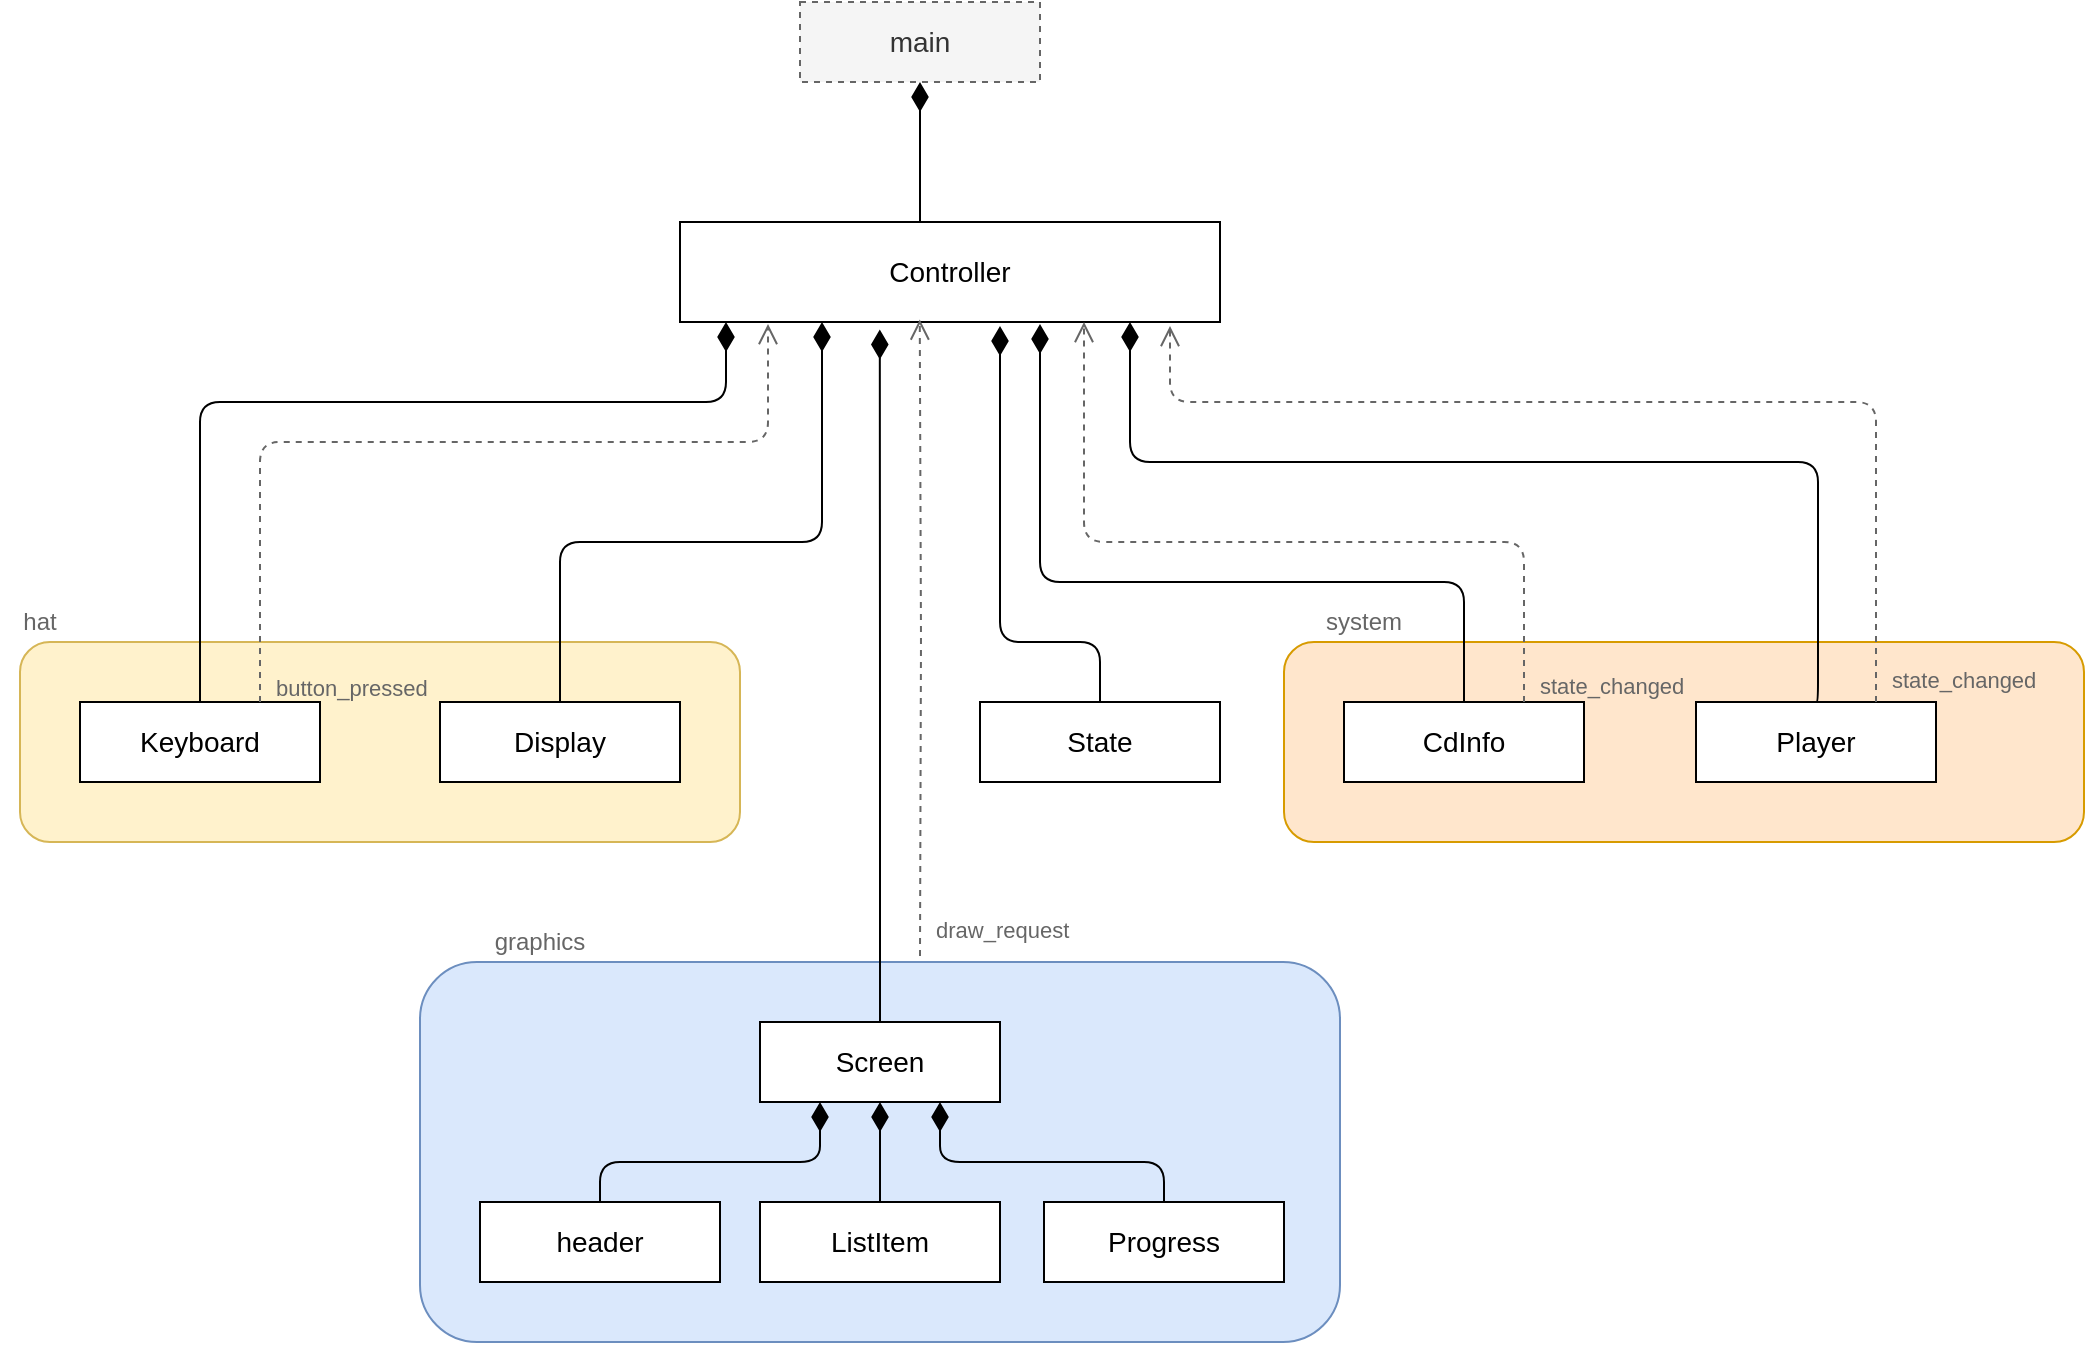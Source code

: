 <mxfile version="10.6.7" type="device"><diagram name="class diagram" id="c4acf3e9-155e-7222-9cf6-157b1a14988f"><mxGraphModel dx="1663" dy="804" grid="1" gridSize="10" guides="1" tooltips="1" connect="1" arrows="1" fold="1" page="0" pageScale="1" pageWidth="850" pageHeight="1100" background="#ffffff" math="0" shadow="0"><root><mxCell id="0"/><mxCell id="1" parent="0"/><mxCell id="hGX-fA2lpSePdVsdRWPp-32" value="" style="rounded=1;whiteSpace=wrap;html=1;fillColor=#ffe6cc;strokeColor=#d79b00;glass=0;shadow=0;comic=0;" parent="1" vertex="1"><mxGeometry x="622" y="600" width="400" height="100" as="geometry"/></mxCell><mxCell id="hGX-fA2lpSePdVsdRWPp-31" value="" style="rounded=1;whiteSpace=wrap;html=1;fillColor=#fff2cc;strokeColor=#d6b656;" parent="1" vertex="1"><mxGeometry x="-10" y="600" width="360" height="100" as="geometry"/></mxCell><mxCell id="hGX-fA2lpSePdVsdRWPp-27" value="" style="rounded=1;whiteSpace=wrap;html=1;fillColor=#dae8fc;strokeColor=#6c8ebf;" parent="1" vertex="1"><mxGeometry x="190" y="760" width="460" height="190" as="geometry"/></mxCell><mxCell id="hGX-fA2lpSePdVsdRWPp-4" value="Screen" style="rounded=0;whiteSpace=wrap;html=1;fontSize=14;" parent="1" vertex="1"><mxGeometry x="360" y="790" width="120" height="40" as="geometry"/></mxCell><mxCell id="hGX-fA2lpSePdVsdRWPp-8" value="Controller" style="rounded=0;whiteSpace=wrap;html=1;fontSize=14;" parent="1" vertex="1"><mxGeometry x="320" y="390" width="270" height="50" as="geometry"/></mxCell><mxCell id="hGX-fA2lpSePdVsdRWPp-12" value="Display" style="rounded=0;whiteSpace=wrap;html=1;fontSize=14;" parent="1" vertex="1"><mxGeometry x="200" y="630" width="120" height="40" as="geometry"/></mxCell><mxCell id="hGX-fA2lpSePdVsdRWPp-13" value="Keyboard&lt;br style=&quot;font-size: 14px;&quot;&gt;" style="rounded=0;whiteSpace=wrap;html=1;fontSize=14;" parent="1" vertex="1"><mxGeometry x="20" y="630" width="120" height="40" as="geometry"/></mxCell><mxCell id="hGX-fA2lpSePdVsdRWPp-14" value="" style="endArrow=diamondThin;html=1;endFill=1;strokeWidth=1;exitX=0.5;exitY=0;exitDx=0;exitDy=0;edgeStyle=orthogonalEdgeStyle;endSize=12;entryX=0.296;entryY=1;entryDx=0;entryDy=0;entryPerimeter=0;" parent="1" source="hGX-fA2lpSePdVsdRWPp-12" edge="1"><mxGeometry width="50" height="50" relative="1" as="geometry"><mxPoint x="270.286" y="330" as="sourcePoint"/><mxPoint x="391" y="440" as="targetPoint"/><Array as="points"><mxPoint x="260" y="550"/><mxPoint x="391" y="550"/></Array></mxGeometry></mxCell><mxCell id="hGX-fA2lpSePdVsdRWPp-15" value="" style="endArrow=diamondThin;html=1;endFill=1;strokeWidth=1;exitX=0.5;exitY=0;exitDx=0;exitDy=0;edgeStyle=orthogonalEdgeStyle;endSize=12;" parent="1" source="hGX-fA2lpSePdVsdRWPp-13" edge="1"><mxGeometry width="50" height="50" relative="1" as="geometry"><mxPoint x="281" y="494" as="sourcePoint"/><mxPoint x="343" y="440" as="targetPoint"/><Array as="points"><mxPoint x="80" y="480"/><mxPoint x="343" y="480"/></Array></mxGeometry></mxCell><mxCell id="hGX-fA2lpSePdVsdRWPp-16" value="CdInfo&lt;br style=&quot;font-size: 14px;&quot;&gt;" style="rounded=0;whiteSpace=wrap;html=1;fontSize=14;" parent="1" vertex="1"><mxGeometry x="652" y="630" width="120" height="40" as="geometry"/></mxCell><mxCell id="hGX-fA2lpSePdVsdRWPp-17" value="Player&lt;br style=&quot;font-size: 14px;&quot;&gt;" style="rounded=0;whiteSpace=wrap;html=1;fontSize=14;" parent="1" vertex="1"><mxGeometry x="828" y="630" width="120" height="40" as="geometry"/></mxCell><mxCell id="hGX-fA2lpSePdVsdRWPp-18" value="" style="endArrow=diamondThin;html=1;endFill=1;strokeWidth=1;exitX=0.5;exitY=0;exitDx=0;exitDy=0;edgeStyle=orthogonalEdgeStyle;endSize=12;entryX=0.846;entryY=1;entryDx=0;entryDy=0;entryPerimeter=0;" parent="1" source="hGX-fA2lpSePdVsdRWPp-17" edge="1"><mxGeometry width="50" height="50" relative="1" as="geometry"><mxPoint x="889" y="660" as="sourcePoint"/><mxPoint x="545" y="440" as="targetPoint"/><Array as="points"><mxPoint x="889" y="630"/><mxPoint x="889" y="510"/><mxPoint x="545" y="510"/></Array></mxGeometry></mxCell><mxCell id="hGX-fA2lpSePdVsdRWPp-19" value="" style="endArrow=diamondThin;html=1;endFill=1;strokeWidth=1;exitX=0.5;exitY=0;exitDx=0;exitDy=0;edgeStyle=orthogonalEdgeStyle;endSize=12;entryX=0.658;entryY=1.025;entryDx=0;entryDy=0;entryPerimeter=0;" parent="1" source="hGX-fA2lpSePdVsdRWPp-16" edge="1"><mxGeometry width="50" height="50" relative="1" as="geometry"><mxPoint x="352.286" y="510" as="sourcePoint"/><mxPoint x="500" y="441" as="targetPoint"/><Array as="points"><mxPoint x="712" y="570"/><mxPoint x="500" y="570"/></Array></mxGeometry></mxCell><mxCell id="hGX-fA2lpSePdVsdRWPp-21" value="button_pressed&lt;br&gt;" style="endArrow=open;html=1;endFill=0;strokeWidth=1;exitX=0.75;exitY=0;exitDx=0;exitDy=0;dashed=1;verticalAlign=top;fontColor=#666666;strokeColor=#666666;horizontal=1;spacing=0;spacingTop=0;spacingLeft=8;align=left;labelPosition=right;verticalLabelPosition=bottom;edgeStyle=orthogonalEdgeStyle;spacingRight=0;labelBackgroundColor=none;endSize=8;entryX=0.183;entryY=1.025;entryDx=0;entryDy=0;entryPerimeter=0;" parent="1" source="hGX-fA2lpSePdVsdRWPp-13" edge="1"><mxGeometry x="-0.919" width="50" height="50" relative="1" as="geometry"><mxPoint x="290.286" y="500.286" as="sourcePoint"/><mxPoint x="364" y="441" as="targetPoint"/><Array as="points"><mxPoint x="110" y="500"/><mxPoint x="364" y="500"/></Array><mxPoint as="offset"/></mxGeometry></mxCell><mxCell id="hGX-fA2lpSePdVsdRWPp-24" value="main&lt;br style=&quot;font-size: 14px;&quot;&gt;" style="rounded=0;whiteSpace=wrap;html=1;fillColor=#f5f5f5;strokeColor=#666666;fontColor=#333333;dashed=1;fontSize=14;" parent="1" vertex="1"><mxGeometry x="380" y="280" width="120" height="40" as="geometry"/></mxCell><mxCell id="hGX-fA2lpSePdVsdRWPp-25" value="" style="endArrow=diamondThin;html=1;endFill=1;strokeWidth=1;entryX=0.5;entryY=1;entryDx=0;entryDy=0;edgeStyle=orthogonalEdgeStyle;endSize=12;" parent="1" target="hGX-fA2lpSePdVsdRWPp-24" edge="1"><mxGeometry width="50" height="50" relative="1" as="geometry"><mxPoint x="440" y="390" as="sourcePoint"/><mxPoint x="460.143" y="490.286" as="targetPoint"/><Array as="points"><mxPoint x="440" y="390"/><mxPoint x="440" y="390"/></Array></mxGeometry></mxCell><mxCell id="hGX-fA2lpSePdVsdRWPp-26" value="draw_request&lt;br&gt;" style="endArrow=open;html=1;endFill=0;strokeWidth=1;dashed=1;verticalAlign=top;fontColor=#666666;strokeColor=#666666;horizontal=1;spacing=0;spacingTop=0;spacingLeft=8;align=left;labelPosition=right;verticalLabelPosition=bottom;edgeStyle=orthogonalEdgeStyle;entryX=0.444;entryY=0.975;entryDx=0;entryDy=0;spacingRight=0;labelBackgroundColor=none;endSize=8;entryPerimeter=0;" parent="1" target="hGX-fA2lpSePdVsdRWPp-8" edge="1"><mxGeometry x="-0.849" width="50" height="50" relative="1" as="geometry"><mxPoint x="440" y="757" as="sourcePoint"/><mxPoint x="439" y="481" as="targetPoint"/><Array as="points"/><mxPoint as="offset"/></mxGeometry></mxCell><mxCell id="hGX-fA2lpSePdVsdRWPp-34" value="&lt;font style=&quot;font-size: 12px&quot;&gt;graphics&lt;/font&gt;" style="text;html=1;strokeColor=none;fillColor=none;align=center;verticalAlign=middle;whiteSpace=wrap;rounded=0;dashed=1;fontColor=#666666;" parent="1" vertex="1"><mxGeometry x="230" y="740" width="40" height="20" as="geometry"/></mxCell><mxCell id="hGX-fA2lpSePdVsdRWPp-35" value="&lt;font style=&quot;font-size: 12px&quot;&gt;hat&lt;/font&gt;" style="text;html=1;strokeColor=none;fillColor=none;align=center;verticalAlign=middle;whiteSpace=wrap;rounded=0;dashed=1;fontColor=#666666;" parent="1" vertex="1"><mxGeometry x="-20" y="580" width="40" height="20" as="geometry"/></mxCell><mxCell id="hGX-fA2lpSePdVsdRWPp-36" value="&lt;font style=&quot;font-size: 12px&quot;&gt;system&lt;/font&gt;" style="text;html=1;strokeColor=none;fillColor=none;align=center;verticalAlign=middle;whiteSpace=wrap;rounded=0;dashed=1;fontColor=#666666;" parent="1" vertex="1"><mxGeometry x="642" y="580" width="40" height="20" as="geometry"/></mxCell><mxCell id="t6U7WWQEkVbaYYypnVY3-13" value="&lt;br&gt;state_changed&lt;br&gt;" style="endArrow=open;html=1;endFill=0;strokeWidth=1;dashed=1;verticalAlign=top;fontColor=#666666;strokeColor=#666666;horizontal=1;spacing=0;spacingTop=-2;spacingLeft=8;align=left;labelPosition=right;verticalLabelPosition=bottom;edgeStyle=orthogonalEdgeStyle;entryX=0.75;entryY=1;entryDx=0;entryDy=0;spacingRight=3;labelBackgroundColor=none;exitX=0.75;exitY=0;exitDx=0;exitDy=0;endSize=8;" parent="1" source="hGX-fA2lpSePdVsdRWPp-16" edge="1"><mxGeometry x="-0.854" width="50" height="50" relative="1" as="geometry"><mxPoint x="471" y="680" as="sourcePoint"/><mxPoint x="522" y="440" as="targetPoint"/><Array as="points"><mxPoint x="742" y="550"/><mxPoint x="522" y="550"/></Array><mxPoint as="offset"/></mxGeometry></mxCell><mxCell id="t6U7WWQEkVbaYYypnVY3-14" value="state_changed&lt;br&gt;" style="endArrow=open;html=1;endFill=0;strokeWidth=1;dashed=1;verticalAlign=top;fontColor=#666666;strokeColor=#666666;horizontal=1;spacing=0;spacingTop=-2;spacingLeft=8;align=left;labelPosition=right;verticalLabelPosition=bottom;edgeStyle=orthogonalEdgeStyle;entryX=0.929;entryY=1.05;entryDx=0;entryDy=0;spacingRight=3;labelBackgroundColor=none;exitX=0.75;exitY=0;exitDx=0;exitDy=0;endSize=8;entryPerimeter=0;" parent="1" source="hGX-fA2lpSePdVsdRWPp-17" edge="1"><mxGeometry x="-0.926" width="50" height="50" relative="1" as="geometry"><mxPoint x="752" y="670" as="sourcePoint"/><mxPoint x="565" y="442" as="targetPoint"/><Array as="points"><mxPoint x="918" y="480"/><mxPoint x="565" y="480"/></Array><mxPoint as="offset"/></mxGeometry></mxCell><mxCell id="t6U7WWQEkVbaYYypnVY3-15" value="" style="endArrow=diamondThin;html=1;endFill=1;strokeWidth=1;exitX=0.5;exitY=0;exitDx=0;exitDy=0;edgeStyle=orthogonalEdgeStyle;endSize=12;entryX=0.37;entryY=1.075;entryDx=0;entryDy=0;entryPerimeter=0;" parent="1" source="hGX-fA2lpSePdVsdRWPp-4" target="hGX-fA2lpSePdVsdRWPp-8" edge="1"><mxGeometry width="50" height="50" relative="1" as="geometry"><mxPoint x="180" y="680" as="sourcePoint"/><mxPoint x="420" y="460" as="targetPoint"/><Array as="points"/></mxGeometry></mxCell><mxCell id="t6U7WWQEkVbaYYypnVY3-17" value="State&lt;br style=&quot;font-size: 14px&quot;&gt;" style="rounded=0;whiteSpace=wrap;html=1;fontSize=14;" parent="1" vertex="1"><mxGeometry x="470" y="630" width="120" height="40" as="geometry"/></mxCell><mxCell id="t6U7WWQEkVbaYYypnVY3-18" value="header" style="rounded=0;whiteSpace=wrap;html=1;fontSize=14;" parent="1" vertex="1"><mxGeometry x="220" y="880" width="120" height="40" as="geometry"/></mxCell><mxCell id="t6U7WWQEkVbaYYypnVY3-19" value="ListItem" style="rounded=0;whiteSpace=wrap;html=1;fontSize=14;" parent="1" vertex="1"><mxGeometry x="360" y="880" width="120" height="40" as="geometry"/></mxCell><mxCell id="t6U7WWQEkVbaYYypnVY3-20" value="Progress" style="rounded=0;whiteSpace=wrap;html=1;fontSize=14;" parent="1" vertex="1"><mxGeometry x="502" y="880" width="120" height="40" as="geometry"/></mxCell><mxCell id="t6U7WWQEkVbaYYypnVY3-21" value="" style="endArrow=diamondThin;html=1;endFill=1;strokeWidth=1;exitX=0.5;exitY=0;exitDx=0;exitDy=0;edgeStyle=orthogonalEdgeStyle;endSize=12;entryX=0.25;entryY=1;entryDx=0;entryDy=0;" parent="1" source="t6U7WWQEkVbaYYypnVY3-18" target="hGX-fA2lpSePdVsdRWPp-4" edge="1"><mxGeometry width="50" height="50" relative="1" as="geometry"><mxPoint x="430" y="800" as="sourcePoint"/><mxPoint x="430" y="612" as="targetPoint"/><Array as="points"><mxPoint x="280" y="860"/><mxPoint x="390" y="860"/></Array></mxGeometry></mxCell><mxCell id="t6U7WWQEkVbaYYypnVY3-22" value="" style="endArrow=diamondThin;html=1;endFill=1;strokeWidth=1;exitX=0.5;exitY=0;exitDx=0;exitDy=0;edgeStyle=orthogonalEdgeStyle;endSize=12;entryX=0.5;entryY=1;entryDx=0;entryDy=0;" parent="1" source="t6U7WWQEkVbaYYypnVY3-19" target="hGX-fA2lpSePdVsdRWPp-4" edge="1"><mxGeometry width="50" height="50" relative="1" as="geometry"><mxPoint x="300" y="890" as="sourcePoint"/><mxPoint x="400" y="840" as="targetPoint"/><Array as="points"/></mxGeometry></mxCell><mxCell id="t6U7WWQEkVbaYYypnVY3-23" value="" style="endArrow=diamondThin;html=1;endFill=1;strokeWidth=1;exitX=0.5;exitY=0;exitDx=0;exitDy=0;edgeStyle=orthogonalEdgeStyle;endSize=12;entryX=0.75;entryY=1;entryDx=0;entryDy=0;" parent="1" source="t6U7WWQEkVbaYYypnVY3-20" target="hGX-fA2lpSePdVsdRWPp-4" edge="1"><mxGeometry width="50" height="50" relative="1" as="geometry"><mxPoint x="430" y="890" as="sourcePoint"/><mxPoint x="430" y="840" as="targetPoint"/><Array as="points"><mxPoint x="562" y="860"/><mxPoint x="450" y="860"/></Array></mxGeometry></mxCell><mxCell id="t6U7WWQEkVbaYYypnVY3-24" value="" style="endArrow=diamondThin;html=1;endFill=1;strokeWidth=1;exitX=0.5;exitY=0;exitDx=0;exitDy=0;edgeStyle=orthogonalEdgeStyle;endSize=12;" parent="1" source="t6U7WWQEkVbaYYypnVY3-17" edge="1"><mxGeometry width="50" height="50" relative="1" as="geometry"><mxPoint x="430" y="640" as="sourcePoint"/><mxPoint x="480" y="442" as="targetPoint"/><Array as="points"><mxPoint x="530" y="600"/><mxPoint x="480" y="600"/></Array></mxGeometry></mxCell></root></mxGraphModel></diagram><diagram id="-AKpeDVMv7R7j894GV93" name="gui"><mxGraphModel dx="1263" dy="749" grid="1" gridSize="10" guides="1" tooltips="1" connect="1" arrows="1" fold="1" page="1" pageScale="1" pageWidth="827" pageHeight="1169" background="none" math="0" shadow="0"><root><mxCell id="u_RhaKNa8_-U64f0agpp-0"/><mxCell id="u_RhaKNa8_-U64f0agpp-1" parent="u_RhaKNa8_-U64f0agpp-0"/><mxCell id="en08TO1vcvq6NrlKBadC-0" value="" style="rounded=0;whiteSpace=wrap;html=1;" vertex="1" parent="u_RhaKNa8_-U64f0agpp-1"><mxGeometry x="100.241" y="184" width="130" height="130" as="geometry"/></mxCell><mxCell id="en08TO1vcvq6NrlKBadC-13" value="&lt;br style=&quot;font-size: 13px&quot;&gt;" style="endArrow=classic;html=1;entryX=-0.012;entryY=0.308;entryDx=0;entryDy=0;exitX=1;exitY=0.75;exitDx=0;exitDy=0;fillColor=#f8cecc;strokeColor=#b85450;endFill=1;labelBackgroundColor=none;labelBorderColor=none;fontSize=13;strokeWidth=2;entryPerimeter=0;" edge="1" parent="u_RhaKNa8_-U64f0agpp-1" source="en08TO1vcvq6NrlKBadC-0" target="en08TO1vcvq6NrlKBadC-5"><mxGeometry width="50" height="50" relative="1" as="geometry"><mxPoint x="262.5" y="196.5" as="sourcePoint"/><mxPoint x="373.5" y="76.5" as="targetPoint"/></mxGeometry></mxCell><mxCell id="en08TO1vcvq6NrlKBadC-22" value="" style="endArrow=classic;html=1;entryX=0.5;entryY=0;entryDx=0;entryDy=0;exitX=0.5;exitY=1;exitDx=0;exitDy=0;fillColor=#f8cecc;strokeColor=#CC0000;endFill=1;labelBackgroundColor=none;labelBorderColor=none;fontSize=13;strokeWidth=2;spacingLeft=48;horizontal=1;" edge="1" parent="u_RhaKNa8_-U64f0agpp-1" source="en08TO1vcvq6NrlKBadC-5"><mxGeometry x="-0.145" width="50" height="50" relative="1" as="geometry"><mxPoint x="437.5" y="140.5" as="sourcePoint"/><mxPoint x="427.5" y="481.5" as="targetPoint"/><mxPoint as="offset"/></mxGeometry></mxCell><mxCell id="5D1GLK1d9Yo3kDJah66v-2" style="edgeStyle=orthogonalEdgeStyle;rounded=0;orthogonalLoop=1;jettySize=auto;html=1;exitX=1;exitY=0.25;exitDx=0;exitDy=0;labelBackgroundColor=none;endArrow=classic;endFill=1;strokeColor=#CC0000;strokeWidth=2;fontFamily=Verdana;fontSize=13;fontColor=#4D4D4D;entryX=0;entryY=0.25;entryDx=0;entryDy=0;" edge="1" parent="u_RhaKNa8_-U64f0agpp-1" source="en08TO1vcvq6NrlKBadC-52" target="en08TO1vcvq6NrlKBadC-72"><mxGeometry relative="1" as="geometry"><mxPoint x="632.5" y="513.5" as="targetPoint"/></mxGeometry></mxCell><mxCell id="5D1GLK1d9Yo3kDJah66v-4" style="edgeStyle=orthogonalEdgeStyle;rounded=0;orthogonalLoop=1;jettySize=auto;html=1;exitX=0;exitY=0.75;exitDx=0;exitDy=0;labelBackgroundColor=none;endArrow=classic;endFill=1;strokeColor=#CC0000;strokeWidth=2;fontFamily=Verdana;fontSize=13;fontColor=#4D4D4D;" edge="1" parent="u_RhaKNa8_-U64f0agpp-1" source="en08TO1vcvq6NrlKBadC-72"><mxGeometry relative="1" as="geometry"><mxPoint x="493" y="579" as="targetPoint"/></mxGeometry></mxCell><mxCell id="5D1GLK1d9Yo3kDJah66v-5" value="enter for play" style="text;html=1;fontSize=13;fontFamily=Verdana;fontColor=#4D4D4D;align=left;" vertex="1" parent="u_RhaKNa8_-U64f0agpp-1"><mxGeometry x="494.5" y="490.5" width="96" height="30" as="geometry"/></mxCell><mxCell id="5D1GLK1d9Yo3kDJah66v-6" value="&lt;div style=&quot;text-align: right&quot;&gt;&lt;span style=&quot;font-size: 13px&quot;&gt;back for return&lt;/span&gt;&lt;/div&gt;&lt;div style=&quot;text-align: right&quot;&gt;&lt;br&gt;&lt;/div&gt;" style="text;html=1;fontSize=11;fontFamily=Verdana;fontColor=#4D4D4D;align=right;" vertex="1" parent="u_RhaKNa8_-U64f0agpp-1"><mxGeometry x="500" y="554" width="134" height="19" as="geometry"/></mxCell><mxCell id="5D1GLK1d9Yo3kDJah66v-8" value="down/up&lt;br&gt;&lt;br&gt;" style="text;html=1;fontSize=13;fontFamily=Verdana;fontColor=#4D4D4D;align=left;" vertex="1" parent="u_RhaKNa8_-U64f0agpp-1"><mxGeometry x="428.5" y="410.5" width="62" height="30" as="geometry"/></mxCell><mxCell id="5D1GLK1d9Yo3kDJah66v-11" value="system started &lt;br&gt;without cd&lt;br&gt;" style="text;html=1;fontSize=13;fontFamily=Verdana;fontColor=#4D4D4D;align=left;" vertex="1" parent="u_RhaKNa8_-U64f0agpp-1"><mxGeometry x="230" y="147" width="100" height="36" as="geometry"/></mxCell><mxCell id="5D1GLK1d9Yo3kDJah66v-36" value="&lt;br style=&quot;font-size: 13px&quot;&gt;" style="endArrow=classic;html=1;entryX=0;entryY=0.75;entryDx=0;entryDy=0;exitX=1;exitY=0.25;exitDx=0;exitDy=0;fillColor=#f8cecc;strokeColor=#b85450;endFill=1;labelBackgroundColor=none;labelBorderColor=none;fontSize=13;strokeWidth=2;" edge="1" parent="u_RhaKNa8_-U64f0agpp-1" source="en08TO1vcvq6NrlKBadC-0" target="5D1GLK1d9Yo3kDJah66v-14"><mxGeometry width="50" height="50" relative="1" as="geometry"><mxPoint x="182.879" y="331.983" as="sourcePoint"/><mxPoint x="371.845" y="356.81" as="targetPoint"/></mxGeometry></mxCell><mxCell id="5D1GLK1d9Yo3kDJah66v-37" value="system started&lt;br&gt;CD inserted&lt;br&gt;" style="text;html=1;fontSize=13;fontFamily=Verdana;fontColor=#4D4D4D;align=left;comic=0;direction=west;" vertex="1" parent="u_RhaKNa8_-U64f0agpp-1"><mxGeometry x="230" y="312.5" width="62" height="30" as="geometry"/></mxCell><mxCell id="5D1GLK1d9Yo3kDJah66v-38" value="enter&lt;br&gt;" style="text;html=1;fontSize=13;fontFamily=Verdana;fontColor=#4D4D4D;align=left;" vertex="1" parent="u_RhaKNa8_-U64f0agpp-1"><mxGeometry x="433" y="210" width="62" height="30" as="geometry"/></mxCell><mxCell id="5D1GLK1d9Yo3kDJah66v-39" value="" style="endArrow=classic;html=1;exitX=0.5;exitY=1;exitDx=0;exitDy=0;fillColor=#f8cecc;strokeColor=#CC0000;endFill=1;labelBackgroundColor=none;labelBorderColor=none;fontSize=13;strokeWidth=2;spacingLeft=48;horizontal=1;" edge="1" parent="u_RhaKNa8_-U64f0agpp-1" source="5D1GLK1d9Yo3kDJah66v-14"><mxGeometry x="-0.145" width="50" height="50" relative="1" as="geometry"><mxPoint x="436.672" y="421.638" as="sourcePoint"/><mxPoint x="427.5" y="281.5" as="targetPoint"/><mxPoint as="offset"/></mxGeometry></mxCell><mxCell id="5D1GLK1d9Yo3kDJah66v-47" value="" style="group" vertex="1" connectable="0" parent="u_RhaKNa8_-U64f0agpp-1"><mxGeometry x="361.5" y="481.5" width="130" height="130" as="geometry"/></mxCell><mxCell id="en08TO1vcvq6NrlKBadC-90" value="" style="group" vertex="1" connectable="0" parent="5D1GLK1d9Yo3kDJah66v-47"><mxGeometry width="130" height="130" as="geometry"/></mxCell><mxCell id="en08TO1vcvq6NrlKBadC-51" value="" style="group;rounded=0;fontColor=#4D4D4D;" vertex="1" connectable="0" parent="en08TO1vcvq6NrlKBadC-90"><mxGeometry width="130" height="130" as="geometry"/></mxCell><mxCell id="en08TO1vcvq6NrlKBadC-52" value="" style="rounded=0;whiteSpace=wrap;html=1;" vertex="1" parent="en08TO1vcvq6NrlKBadC-51"><mxGeometry width="130" height="130" as="geometry"/></mxCell><mxCell id="en08TO1vcvq6NrlKBadC-53" value="" style="rounded=0;whiteSpace=wrap;html=1;fontSize=13;strokeColor=#666666;fillColor=#666666;fontColor=#4D4D4D;" vertex="1" parent="en08TO1vcvq6NrlKBadC-51"><mxGeometry x="2" y="2" width="126" height="59" as="geometry"/></mxCell><mxCell id="en08TO1vcvq6NrlKBadC-54" value="Smoljak, Cimrman" style="text;html=1;strokeColor=none;fillColor=none;align=center;verticalAlign=middle;whiteSpace=wrap;rounded=0;fontSize=13;fontFamily=Verdana;fontColor=#FFFFFF;spacingLeft=1;" vertex="1" parent="en08TO1vcvq6NrlKBadC-51"><mxGeometry x="1" y="19" width="126" height="23" as="geometry"/></mxCell><mxCell id="en08TO1vcvq6NrlKBadC-55" value="01-Name1" style="text;html=1;align=left;verticalAlign=middle;whiteSpace=wrap;rounded=0;fontSize=13;fontFamily=Verdana;spacingLeft=1;fontColor=#4D4D4D;" vertex="1" parent="en08TO1vcvq6NrlKBadC-51"><mxGeometry x="2" y="62" width="126" height="22" as="geometry"/></mxCell><mxCell id="en08TO1vcvq6NrlKBadC-56" value="&lt;div style=&quot;text-align: left&quot;&gt;&lt;span&gt;Ze Hry Do Hry&lt;/span&gt;&lt;/div&gt;" style="text;html=1;strokeColor=none;fillColor=none;align=left;verticalAlign=middle;whiteSpace=wrap;rounded=0;fontSize=13;fontFamily=Verdana;fontColor=#FFFFFF;labelPosition=center;verticalLabelPosition=middle;spacingLeft=1;" vertex="1" parent="en08TO1vcvq6NrlKBadC-51"><mxGeometry x="2" y="38" width="126" height="23" as="geometry"/></mxCell><mxCell id="en08TO1vcvq6NrlKBadC-57" value="02-Name2&lt;br&gt;" style="text;html=1;align=left;verticalAlign=middle;whiteSpace=wrap;rounded=1;fontSize=13;fontFamily=Verdana;spacingLeft=1;fillColor=#8BBF4A;fontColor=#FFFFFF;" vertex="1" parent="en08TO1vcvq6NrlKBadC-51"><mxGeometry x="2" y="84" width="126" height="22" as="geometry"/></mxCell><mxCell id="en08TO1vcvq6NrlKBadC-58" value="03-Name3" style="text;html=1;align=left;verticalAlign=middle;whiteSpace=wrap;rounded=0;fontSize=13;fontFamily=Verdana;spacingLeft=1;fontColor=#4D4D4D;" vertex="1" parent="en08TO1vcvq6NrlKBadC-51"><mxGeometry x="2" y="106" width="126" height="22" as="geometry"/></mxCell><mxCell id="en08TO1vcvq6NrlKBadC-59" value="" style="html=1;verticalLabelPosition=bottom;align=center;labelBackgroundColor=#ffffff;verticalAlign=top;strokeWidth=2;shadow=0;dashed=0;shape=mxgraph.ios7.icons.bluetooth;pointerEvents=1;rounded=1;fontFamily=Verdana;fontSize=13;strokeColor=#3399FF;fillColor=none;" vertex="1" parent="en08TO1vcvq6NrlKBadC-51"><mxGeometry x="112" y="6" width="10" height="12" as="geometry"/></mxCell><mxCell id="en08TO1vcvq6NrlKBadC-60" value="" style="html=1;strokeWidth=1;shadow=0;dashed=0;shape=mxgraph.ios7.misc.wifi;fillColor=#666666;strokeColor=none;buttonText=;strokeColor2=#222222;fontColor=#222222;fontSize=8;verticalLabelPosition=bottom;verticalAlign=top;align=center;rounded=1;" vertex="1" parent="en08TO1vcvq6NrlKBadC-51"><mxGeometry x="3.5" y="1.5" width="22" height="22" as="geometry"/></mxCell><mxCell id="5D1GLK1d9Yo3kDJah66v-48" value="" style="group" vertex="1" connectable="0" parent="u_RhaKNa8_-U64f0agpp-1"><mxGeometry x="361.5" y="281.5" width="130" height="130" as="geometry"/></mxCell><mxCell id="en08TO1vcvq6NrlKBadC-50" value="" style="group;" vertex="1" connectable="0" parent="5D1GLK1d9Yo3kDJah66v-48"><mxGeometry width="130" height="130" as="geometry"/></mxCell><mxCell id="en08TO1vcvq6NrlKBadC-5" value="" style="rounded=0;whiteSpace=wrap;html=1;" vertex="1" parent="en08TO1vcvq6NrlKBadC-50"><mxGeometry width="130" height="130" as="geometry"/></mxCell><mxCell id="en08TO1vcvq6NrlKBadC-6" value="" style="rounded=0;whiteSpace=wrap;html=1;fontSize=13;strokeColor=#666666;fillColor=#666666;" vertex="1" parent="en08TO1vcvq6NrlKBadC-50"><mxGeometry x="2" y="2" width="126" height="59" as="geometry"/></mxCell><mxCell id="en08TO1vcvq6NrlKBadC-7" value="Smoljak, Cimrman" style="text;html=1;strokeColor=none;fillColor=none;align=center;verticalAlign=middle;whiteSpace=wrap;rounded=0;fontSize=13;fontFamily=Verdana;fontColor=#FFFFFF;spacingLeft=1;" vertex="1" parent="en08TO1vcvq6NrlKBadC-50"><mxGeometry x="1" y="19" width="126" height="23" as="geometry"/></mxCell><mxCell id="en08TO1vcvq6NrlKBadC-9" value="01-Name1" style="text;html=1;strokeColor=none;fillColor=#8BBF4A;align=left;verticalAlign=middle;whiteSpace=wrap;rounded=1;fontSize=13;fontFamily=Verdana;fontColor=#FFFFFF;spacingLeft=1;" vertex="1" parent="en08TO1vcvq6NrlKBadC-50"><mxGeometry x="2" y="63" width="126" height="21" as="geometry"/></mxCell><mxCell id="en08TO1vcvq6NrlKBadC-10" value="&lt;div style=&quot;text-align: left&quot;&gt;&lt;span&gt;Ze Hry Do Hry&lt;/span&gt;&lt;/div&gt;" style="text;html=1;strokeColor=none;fillColor=none;align=left;verticalAlign=middle;whiteSpace=wrap;rounded=0;fontSize=13;fontFamily=Verdana;fontColor=#FFFFFF;labelPosition=center;verticalLabelPosition=middle;spacingLeft=1;" vertex="1" parent="en08TO1vcvq6NrlKBadC-50"><mxGeometry x="2" y="38" width="126" height="23" as="geometry"/></mxCell><mxCell id="en08TO1vcvq6NrlKBadC-11" value="02-Name2&lt;br&gt;" style="text;html=1;align=left;verticalAlign=middle;whiteSpace=wrap;rounded=0;fontSize=13;fontFamily=Verdana;spacingLeft=1;fontColor=#4D4D4D;" vertex="1" parent="en08TO1vcvq6NrlKBadC-50"><mxGeometry x="2" y="85" width="126" height="21" as="geometry"/></mxCell><mxCell id="en08TO1vcvq6NrlKBadC-12" value="03-Name3" style="text;html=1;align=left;verticalAlign=middle;whiteSpace=wrap;rounded=0;fontSize=13;fontFamily=Verdana;spacingLeft=1;fontColor=#4D4D4D;" vertex="1" parent="en08TO1vcvq6NrlKBadC-50"><mxGeometry x="2" y="107" width="126" height="21" as="geometry"/></mxCell><mxCell id="en08TO1vcvq6NrlKBadC-48" value="" style="html=1;verticalLabelPosition=bottom;align=center;labelBackgroundColor=#ffffff;verticalAlign=top;strokeWidth=2;shadow=0;dashed=0;shape=mxgraph.ios7.icons.bluetooth;pointerEvents=1;rounded=1;fontFamily=Verdana;fontSize=13;strokeColor=#3399FF;fillColor=none;" vertex="1" parent="en08TO1vcvq6NrlKBadC-50"><mxGeometry x="112" y="6" width="10" height="12" as="geometry"/></mxCell><mxCell id="en08TO1vcvq6NrlKBadC-49" value="" style="html=1;strokeWidth=1;shadow=0;dashed=0;shape=mxgraph.ios7.misc.wifi;fillColor=none;strokeColor=none;buttonText=;strokeColor2=#222222;fontColor=#222222;fontSize=8;verticalLabelPosition=bottom;verticalAlign=top;align=center;rounded=1;" vertex="1" parent="en08TO1vcvq6NrlKBadC-50"><mxGeometry x="3.5" y="1.5" width="22" height="22" as="geometry"/></mxCell><mxCell id="5D1GLK1d9Yo3kDJah66v-49" value="" style="group" vertex="1" connectable="0" parent="u_RhaKNa8_-U64f0agpp-1"><mxGeometry x="362" y="82.5" width="130" height="130.5" as="geometry"/></mxCell><mxCell id="5D1GLK1d9Yo3kDJah66v-40" value="" style="group;fillColor=#f5f5f5;strokeColor=#666666;fontColor=#333333;" vertex="1" connectable="0" parent="5D1GLK1d9Yo3kDJah66v-49"><mxGeometry y="0.5" width="130" height="130" as="geometry"/></mxCell><mxCell id="5D1GLK1d9Yo3kDJah66v-13" value="" style="group;fillColor=#f5f5f5;strokeColor=#666666;fontColor=#333333;" vertex="1" connectable="0" parent="5D1GLK1d9Yo3kDJah66v-49"><mxGeometry width="130" height="130" as="geometry"/></mxCell><mxCell id="5D1GLK1d9Yo3kDJah66v-14" value="" style="rounded=0;whiteSpace=wrap;html=1;" vertex="1" parent="5D1GLK1d9Yo3kDJah66v-13"><mxGeometry width="130" height="130" as="geometry"/></mxCell><mxCell id="5D1GLK1d9Yo3kDJah66v-15" value="" style="rounded=0;whiteSpace=wrap;html=1;fontSize=13;strokeColor=#666666;fillColor=#666666;" vertex="1" parent="5D1GLK1d9Yo3kDJah66v-13"><mxGeometry x="2" y="2" width="126" height="20" as="geometry"/></mxCell><mxCell id="5D1GLK1d9Yo3kDJah66v-17" value="FileName1" style="text;html=1;align=left;verticalAlign=middle;whiteSpace=wrap;rounded=1;fontSize=13;fontFamily=Verdana;spacingLeft=1;fontColor=#4D4D4D;" vertex="1" parent="5D1GLK1d9Yo3kDJah66v-13"><mxGeometry x="2" y="24" width="126" height="21" as="geometry"/></mxCell><mxCell id="5D1GLK1d9Yo3kDJah66v-21" value="" style="html=1;verticalLabelPosition=bottom;align=center;labelBackgroundColor=#ffffff;verticalAlign=top;strokeWidth=2;shadow=0;dashed=0;shape=mxgraph.ios7.icons.bluetooth;pointerEvents=1;rounded=1;fontFamily=Verdana;fontSize=13;strokeColor=#3399FF;fillColor=none;" vertex="1" parent="5D1GLK1d9Yo3kDJah66v-13"><mxGeometry x="112" y="6" width="10" height="12" as="geometry"/></mxCell><mxCell id="5D1GLK1d9Yo3kDJah66v-22" value="" style="html=1;strokeWidth=1;shadow=0;dashed=0;shape=mxgraph.ios7.misc.wifi;fillColor=none;strokeColor=none;buttonText=;strokeColor2=#222222;fontColor=#222222;fontSize=8;verticalLabelPosition=bottom;verticalAlign=top;align=center;rounded=1;" vertex="1" parent="5D1GLK1d9Yo3kDJah66v-13"><mxGeometry x="3.5" y="0.5" width="22" height="22" as="geometry"/></mxCell><mxCell id="5D1GLK1d9Yo3kDJah66v-26" value="FileName3&lt;br&gt;" style="text;html=1;align=left;verticalAlign=middle;whiteSpace=wrap;rounded=1;fontSize=13;fontFamily=Verdana;spacingLeft=1;fillColor=none;strokeColor=none;fontColor=#4D4D4D;" vertex="1" parent="5D1GLK1d9Yo3kDJah66v-13"><mxGeometry x="2" y="65" width="126" height="21" as="geometry"/></mxCell><mxCell id="5D1GLK1d9Yo3kDJah66v-34" value="FileName4" style="text;html=1;align=left;verticalAlign=middle;whiteSpace=wrap;rounded=1;fontSize=13;fontFamily=Verdana;spacingLeft=1;fontColor=#4D4D4D;" vertex="1" parent="5D1GLK1d9Yo3kDJah66v-13"><mxGeometry x="2" y="86" width="126" height="21" as="geometry"/></mxCell><mxCell id="5D1GLK1d9Yo3kDJah66v-25" value="FileName2&lt;br&gt;" style="text;html=1;strokeColor=none;fillColor=#8BBF4A;align=left;verticalAlign=middle;whiteSpace=wrap;rounded=1;fontSize=13;fontFamily=Verdana;fontColor=#FFFFFF;spacingLeft=1;" vertex="1" parent="5D1GLK1d9Yo3kDJah66v-49"><mxGeometry x="2" y="44.5" width="126" height="21" as="geometry"/></mxCell><mxCell id="5D1GLK1d9Yo3kDJah66v-35" value="FileName5" style="text;html=1;align=left;verticalAlign=middle;whiteSpace=wrap;rounded=1;fontSize=13;fontFamily=Verdana;spacingLeft=1;fontColor=#4D4D4D;" vertex="1" parent="5D1GLK1d9Yo3kDJah66v-49"><mxGeometry x="2" y="106.5" width="126" height="21" as="geometry"/></mxCell><mxCell id="4GEkE33lSoSE_h1ER8SX-0" value="&lt;p style=&quot;text-align: justify&quot;&gt;&lt;span&gt;&lt;font style=&quot;font-size: 13px&quot;&gt;&amp;nbsp; FolderScreen&lt;/font&gt;&lt;/span&gt;&lt;/p&gt;&lt;div style=&quot;text-align: center&quot;&gt;&lt;/div&gt;" style="shape=callout;whiteSpace=wrap;html=1;perimeter=calloutPerimeter;rounded=1;shadow=1;glass=0;comic=0;strokeColor=#d6b656;strokeWidth=1;fillColor=#fff2cc;fontFamily=Verdana;fontSize=12;align=left;flipH=0;position2=0.57;size=12;position=0.54;arcSize=16;base=11;" vertex="1" parent="u_RhaKNa8_-U64f0agpp-1"><mxGeometry x="299" y="40" width="110" height="40" as="geometry"/></mxCell><mxCell id="LCgW3w5c4o_a8tvvPpiK-0" value="&lt;p style=&quot;text-align: justify&quot;&gt;&lt;span&gt;&lt;font style=&quot;font-size: 13px&quot;&gt;&amp;nbsp; TracksScreen&lt;/font&gt;&lt;/span&gt;&lt;/p&gt;&lt;div style=&quot;text-align: center&quot;&gt;&lt;/div&gt;" style="shape=callout;whiteSpace=wrap;html=1;perimeter=calloutPerimeter;rounded=1;shadow=1;glass=0;comic=0;strokeColor=#d6b656;strokeWidth=1;fillColor=#fff2cc;fontFamily=Verdana;fontSize=12;align=left;flipH=0;position2=0.57;size=12;position=0.54;arcSize=16;base=11;" vertex="1" parent="u_RhaKNa8_-U64f0agpp-1"><mxGeometry x="299" y="240" width="110" height="40" as="geometry"/></mxCell><mxCell id="vEiw1tgL_b1JlkhUMz5K-0" value="&lt;p style=&quot;text-align: justify&quot;&gt;&lt;span&gt;&lt;font style=&quot;font-size: 13px&quot;&gt;&amp;nbsp; &amp;nbsp;PlayScreen&lt;/font&gt;&lt;/span&gt;&lt;/p&gt;&lt;div style=&quot;text-align: center&quot;&gt;&lt;/div&gt;" style="shape=callout;whiteSpace=wrap;html=1;perimeter=calloutPerimeter;rounded=1;shadow=1;glass=0;comic=0;strokeColor=#d6b656;strokeWidth=1;fillColor=#fff2cc;fontFamily=Verdana;fontSize=12;align=left;flipH=0;position2=0.57;size=12;position=0.54;arcSize=16;base=11;" vertex="1" parent="u_RhaKNa8_-U64f0agpp-1"><mxGeometry x="573.5" y="440.5" width="110" height="40" as="geometry"/></mxCell><mxCell id="en08TO1vcvq6NrlKBadC-72" value="" style="rounded=0;whiteSpace=wrap;html=1;" vertex="1" parent="u_RhaKNa8_-U64f0agpp-1"><mxGeometry x="636.5" y="481.5" width="130" height="130" as="geometry"/></mxCell><mxCell id="en08TO1vcvq6NrlKBadC-73" value="" style="rounded=0;whiteSpace=wrap;html=1;fontSize=13;strokeColor=#666666;fillColor=#666666;glass=0;comic=0;fontColor=#4D4D4D;" vertex="1" parent="u_RhaKNa8_-U64f0agpp-1"><mxGeometry x="638.5" y="483.5" width="126" height="59" as="geometry"/></mxCell><mxCell id="en08TO1vcvq6NrlKBadC-74" value="Smoljak, Cimrman" style="text;html=1;strokeColor=none;fillColor=none;align=center;verticalAlign=middle;whiteSpace=wrap;rounded=0;fontSize=13;fontFamily=Verdana;fontColor=#FFFFFF;spacingLeft=1;" vertex="1" parent="u_RhaKNa8_-U64f0agpp-1"><mxGeometry x="637.5" y="500.5" width="126" height="23" as="geometry"/></mxCell><mxCell id="en08TO1vcvq6NrlKBadC-76" value="&lt;div style=&quot;text-align: left&quot;&gt;&lt;span&gt;Ze Hry Do Hry&lt;/span&gt;&lt;/div&gt;" style="text;html=1;strokeColor=none;fillColor=none;align=left;verticalAlign=middle;whiteSpace=wrap;rounded=0;fontSize=13;fontFamily=Verdana;fontColor=#FFFFFF;labelPosition=center;verticalLabelPosition=middle;spacingLeft=1;" vertex="1" parent="u_RhaKNa8_-U64f0agpp-1"><mxGeometry x="638.5" y="519.5" width="126" height="23" as="geometry"/></mxCell><mxCell id="en08TO1vcvq6NrlKBadC-77" value="02-Name2&lt;br&gt;" style="text;html=1;align=left;verticalAlign=middle;whiteSpace=wrap;rounded=1;fontSize=13;fontFamily=Verdana;spacingLeft=1;fillColor=#C6043C;fontColor=#FFFFFF;glass=0;" vertex="1" parent="u_RhaKNa8_-U64f0agpp-1"><mxGeometry x="638.5" y="544.5" width="126" height="22" as="geometry"/></mxCell><mxCell id="en08TO1vcvq6NrlKBadC-78" value="12:34&amp;nbsp; &amp;nbsp; &amp;nbsp; &amp;nbsp; &amp;nbsp;34:56" style="text;html=1;align=left;verticalAlign=middle;whiteSpace=wrap;rounded=0;fontSize=13;fontFamily=Verdana;spacingLeft=1;fontColor=#4D4D4D;" vertex="1" parent="u_RhaKNa8_-U64f0agpp-1"><mxGeometry x="638.5" y="571.5" width="126" height="22" as="geometry"/></mxCell><mxCell id="en08TO1vcvq6NrlKBadC-79" value="" style="html=1;verticalLabelPosition=bottom;align=center;labelBackgroundColor=#ffffff;verticalAlign=top;strokeWidth=2;shadow=0;dashed=0;shape=mxgraph.ios7.icons.bluetooth;pointerEvents=1;rounded=1;fontFamily=Verdana;fontSize=13;strokeColor=#3399FF;fillColor=none;" vertex="1" parent="u_RhaKNa8_-U64f0agpp-1"><mxGeometry x="744.5" y="487.5" width="10" height="12" as="geometry"/></mxCell><mxCell id="en08TO1vcvq6NrlKBadC-80" value="" style="html=1;strokeWidth=1;shadow=0;dashed=0;shape=mxgraph.ios7.misc.wifi;fillColor=#666666;strokeColor=none;buttonText=;strokeColor2=#222222;fontColor=#222222;fontSize=8;verticalLabelPosition=bottom;verticalAlign=top;align=center;rounded=1;" vertex="1" parent="u_RhaKNa8_-U64f0agpp-1"><mxGeometry x="642" y="483" width="22" height="22" as="geometry"/></mxCell><mxCell id="en08TO1vcvq6NrlKBadC-81" value="" style="endArrow=none;html=1;labelBackgroundColor=none;strokeWidth=2;fontFamily=Verdana;fontSize=13;fontColor=#4D4D4D;entryX=1;entryY=0.923;entryDx=0;entryDy=0;entryPerimeter=0;strokeColor=#666666;" edge="1" parent="u_RhaKNa8_-U64f0agpp-1"><mxGeometry width="50" height="50" relative="1" as="geometry"><mxPoint x="642.5" y="599.5" as="sourcePoint"/><mxPoint x="761.5" y="599.5" as="targetPoint"/></mxGeometry></mxCell><mxCell id="en08TO1vcvq6NrlKBadC-83" value="" style="ellipse;whiteSpace=wrap;html=1;aspect=fixed;rounded=1;strokeColor=#666666;fillColor=#C6043C;fontFamily=Verdana;fontSize=13;fontColor=#4D4D4D;align=left;strokeWidth=1;shadow=1;" vertex="1" parent="u_RhaKNa8_-U64f0agpp-1"><mxGeometry x="687.5" y="592.5" width="10" height="10" as="geometry"/></mxCell></root></mxGraphModel></diagram><diagram id="hVYJkQfOnT7a248KFeFM" name="flowchart"><mxGraphModel dx="3072" dy="1109" grid="1" gridSize="10" guides="1" tooltips="1" connect="1" arrows="1" fold="1" page="1" pageScale="1" pageWidth="1169" pageHeight="1654" math="0" shadow="0"><root><mxCell id="Dn4dHYm2QRcf7sjG-aWQ-0"/><mxCell id="Dn4dHYm2QRcf7sjG-aWQ-1" parent="Dn4dHYm2QRcf7sjG-aWQ-0"/><mxCell id="Dn4dHYm2QRcf7sjG-aWQ-93" value="yes&lt;br&gt;" style="edgeStyle=orthogonalEdgeStyle;rounded=0;orthogonalLoop=1;jettySize=auto;html=1;fontSize=13;exitX=0.5;exitY=1;exitDx=0;exitDy=0;entryX=0.5;entryY=0;entryDx=0;entryDy=0;spacing=2;" edge="1" parent="Dn4dHYm2QRcf7sjG-aWQ-1" source="Dn4dHYm2QRcf7sjG-aWQ-9" target="Dn4dHYm2QRcf7sjG-aWQ-87"><mxGeometry relative="1" as="geometry"><mxPoint x="-672" y="770" as="sourcePoint"/><mxPoint x="-722" y="820" as="targetPoint"/><Array as="points"/><mxPoint as="offset"/></mxGeometry></mxCell><mxCell id="Dn4dHYm2QRcf7sjG-aWQ-3" value="start cd-player&lt;br style=&quot;font-size: 13px&quot;&gt;" style="rounded=1;whiteSpace=wrap;html=1;fontSize=13;fillColor=#f8cecc;strokeColor=#b85450;arcSize=50;" vertex="1" parent="Dn4dHYm2QRcf7sjG-aWQ-1"><mxGeometry x="-800" y="160" width="120" height="40" as="geometry"/></mxCell><mxCell id="Dn4dHYm2QRcf7sjG-aWQ-4" value="Raspberry started&lt;br style=&quot;font-size: 13px&quot;&gt;" style="rounded=1;whiteSpace=wrap;html=1;fontSize=13;perimeterSpacing=0;strokeWidth=1;arcSize=50;fillColor=#f5f5f5;strokeColor=#666666;fontColor=#333333;" vertex="1" parent="Dn4dHYm2QRcf7sjG-aWQ-1"><mxGeometry x="-800" y="80" width="120" height="40" as="geometry"/></mxCell><mxCell id="Dn4dHYm2QRcf7sjG-aWQ-5" value="" style="endArrow=classic;html=1;exitX=0.5;exitY=1;exitDx=0;exitDy=0;entryX=0.5;entryY=0;entryDx=0;entryDy=0;fontSize=13;" edge="1" parent="Dn4dHYm2QRcf7sjG-aWQ-1" source="Dn4dHYm2QRcf7sjG-aWQ-4" target="Dn4dHYm2QRcf7sjG-aWQ-3"><mxGeometry width="50" height="50" relative="1" as="geometry"><mxPoint x="-790" y="340" as="sourcePoint"/><mxPoint x="-740" y="290" as="targetPoint"/></mxGeometry></mxCell><mxCell id="Dn4dHYm2QRcf7sjG-aWQ-9" value="is folder cd&lt;br style=&quot;font-size: 13px&quot;&gt;" style="rhombus;whiteSpace=wrap;html=1;fontSize=13;fillColor=#fff2cc;strokeColor=#d6b656;" vertex="1" parent="Dn4dHYm2QRcf7sjG-aWQ-1"><mxGeometry x="-762" y="720" width="80" height="80" as="geometry"/></mxCell><mxCell id="Dn4dHYm2QRcf7sjG-aWQ-14" value="a key entered" style="shape=trapezoid;perimeter=trapezoidPerimeter;whiteSpace=wrap;html=1;fontSize=13;fillColor=#fff2cc;strokeColor=#d6b656;size=0.373;" vertex="1" parent="Dn4dHYm2QRcf7sjG-aWQ-1"><mxGeometry x="-840" y="420" width="200" height="60" as="geometry"/></mxCell><mxCell id="Dn4dHYm2QRcf7sjG-aWQ-15" value="" style="endArrow=classic;html=1;fontSize=13;exitX=0.5;exitY=1;exitDx=0;exitDy=0;entryX=0.5;entryY=0;entryDx=0;entryDy=0;" edge="1" parent="Dn4dHYm2QRcf7sjG-aWQ-1" source="Dn4dHYm2QRcf7sjG-aWQ-83" target="Dn4dHYm2QRcf7sjG-aWQ-16"><mxGeometry width="50" height="50" relative="1" as="geometry"><mxPoint x="-740" y="320" as="sourcePoint"/><mxPoint x="-740" y="370" as="targetPoint"/></mxGeometry></mxCell><mxCell id="Dn4dHYm2QRcf7sjG-aWQ-16" value="display list&lt;br style=&quot;font-size: 13px&quot;&gt;" style="rounded=0;whiteSpace=wrap;html=1;fontSize=13;" vertex="1" parent="Dn4dHYm2QRcf7sjG-aWQ-1"><mxGeometry x="-800" y="340" width="120" height="40" as="geometry"/></mxCell><mxCell id="Dn4dHYm2QRcf7sjG-aWQ-18" value="" style="edgeStyle=orthogonalEdgeStyle;rounded=0;orthogonalLoop=1;jettySize=auto;html=1;fontSize=13;entryX=0.5;entryY=0;entryDx=0;entryDy=0;exitX=0.5;exitY=1;exitDx=0;exitDy=0;" edge="1" parent="Dn4dHYm2QRcf7sjG-aWQ-1" source="Dn4dHYm2QRcf7sjG-aWQ-16" target="Dn4dHYm2QRcf7sjG-aWQ-14"><mxGeometry relative="1" as="geometry"><mxPoint x="-720" y="410" as="sourcePoint"/><mxPoint x="-730" y="310" as="targetPoint"/></mxGeometry></mxCell><mxCell id="Dn4dHYm2QRcf7sjG-aWQ-19" value="" style="edgeStyle=orthogonalEdgeStyle;rounded=0;orthogonalLoop=1;jettySize=auto;html=1;fontSize=13;exitX=0.5;exitY=1;exitDx=0;exitDy=0;" edge="1" parent="Dn4dHYm2QRcf7sjG-aWQ-1" source="Dn4dHYm2QRcf7sjG-aWQ-21"><mxGeometry relative="1" as="geometry"><mxPoint x="-500" y="500" as="sourcePoint"/><mxPoint x="-1040" y="760" as="targetPoint"/><Array as="points"><mxPoint x="-940" y="760"/><mxPoint x="-1040" y="760"/></Array></mxGeometry></mxCell><mxCell id="Dn4dHYm2QRcf7sjG-aWQ-21" value="move in list if possible&lt;br style=&quot;font-size: 13px&quot;&gt;" style="rounded=0;whiteSpace=wrap;html=1;fontSize=13;" vertex="1" parent="Dn4dHYm2QRcf7sjG-aWQ-1"><mxGeometry x="-1000" y="680" width="120" height="40" as="geometry"/></mxCell><mxCell id="Dn4dHYm2QRcf7sjG-aWQ-22" value="" style="edgeStyle=orthogonalEdgeStyle;rounded=0;orthogonalLoop=1;jettySize=auto;html=1;fontSize=13;entryX=0.25;entryY=0;entryDx=0;entryDy=0;" edge="1" parent="Dn4dHYm2QRcf7sjG-aWQ-1" source="Dn4dHYm2QRcf7sjG-aWQ-14" target="Dn4dHYm2QRcf7sjG-aWQ-21"><mxGeometry relative="1" as="geometry"><mxPoint x="-799" y="484" as="sourcePoint"/><mxPoint x="-940" y="650" as="targetPoint"/><Array as="points"><mxPoint x="-799" y="520"/><mxPoint x="-970" y="520"/></Array></mxGeometry></mxCell><mxCell id="Dn4dHYm2QRcf7sjG-aWQ-23" value="up/down" style="text;html=1;resizable=0;points=[];align=center;verticalAlign=middle;labelBackgroundColor=#ffffff;fontSize=13;" vertex="1" connectable="0" parent="Dn4dHYm2QRcf7sjG-aWQ-22"><mxGeometry x="-0.578" y="-11" relative="1" as="geometry"><mxPoint x="3" y="11" as="offset"/></mxGeometry></mxCell><mxCell id="Dn4dHYm2QRcf7sjG-aWQ-24" value="go to upper folder&lt;br style=&quot;font-size: 13px&quot;&gt;" style="rounded=0;whiteSpace=wrap;html=1;fontSize=13;" vertex="1" parent="Dn4dHYm2QRcf7sjG-aWQ-1"><mxGeometry x="-940" y="600" width="120" height="40" as="geometry"/></mxCell><mxCell id="Dn4dHYm2QRcf7sjG-aWQ-26" value="" style="edgeStyle=orthogonalEdgeStyle;rounded=0;orthogonalLoop=1;jettySize=auto;html=1;fontSize=13;entryX=0.75;entryY=0;entryDx=0;entryDy=0;" edge="1" parent="Dn4dHYm2QRcf7sjG-aWQ-1" source="Dn4dHYm2QRcf7sjG-aWQ-14" target="Dn4dHYm2QRcf7sjG-aWQ-24"><mxGeometry relative="1" as="geometry"><mxPoint x="-760" y="482" as="sourcePoint"/><mxPoint x="-820" y="600" as="targetPoint"/><Array as="points"><mxPoint x="-760" y="560"/><mxPoint x="-850" y="560"/></Array></mxGeometry></mxCell><mxCell id="Dn4dHYm2QRcf7sjG-aWQ-30" value="left" style="text;html=1;resizable=0;points=[];align=center;verticalAlign=middle;labelBackgroundColor=#ffffff;fontSize=13;" vertex="1" connectable="0" parent="Dn4dHYm2QRcf7sjG-aWQ-26"><mxGeometry x="-0.406" y="2" relative="1" as="geometry"><mxPoint x="-4" y="-42" as="offset"/></mxGeometry></mxCell><mxCell id="Dn4dHYm2QRcf7sjG-aWQ-28" value="go to sub folder&lt;br style=&quot;font-size: 13px&quot;&gt;" style="rounded=0;whiteSpace=wrap;html=1;fontSize=13;" vertex="1" parent="Dn4dHYm2QRcf7sjG-aWQ-1"><mxGeometry x="-781" y="600" width="120" height="40" as="geometry"/></mxCell><mxCell id="Dn4dHYm2QRcf7sjG-aWQ-29" value="" style="edgeStyle=orthogonalEdgeStyle;rounded=0;orthogonalLoop=1;jettySize=auto;html=1;fontSize=13;exitX=0.59;exitY=1.033;exitDx=0;exitDy=0;exitPerimeter=0;entryX=0.5;entryY=0;entryDx=0;entryDy=0;" edge="1" parent="Dn4dHYm2QRcf7sjG-aWQ-1"><mxGeometry relative="1" as="geometry"><mxPoint x="-720" y="482" as="sourcePoint"/><mxPoint x="-720" y="600" as="targetPoint"/><Array as="points"><mxPoint x="-720" y="570"/><mxPoint x="-720" y="570"/></Array></mxGeometry></mxCell><mxCell id="Dn4dHYm2QRcf7sjG-aWQ-31" value="right" style="text;html=1;resizable=0;points=[];align=center;verticalAlign=middle;labelBackgroundColor=#ffffff;fontSize=13;" vertex="1" connectable="0" parent="Dn4dHYm2QRcf7sjG-aWQ-29"><mxGeometry x="-0.371" y="1" relative="1" as="geometry"><mxPoint x="-2" y="-19" as="offset"/></mxGeometry></mxCell><mxCell id="Dn4dHYm2QRcf7sjG-aWQ-33" value="" style="edgeStyle=orthogonalEdgeStyle;rounded=0;orthogonalLoop=1;jettySize=auto;html=1;fontSize=13;exitX=0.79;exitY=0.983;exitDx=0;exitDy=0;exitPerimeter=0;entryX=0.5;entryY=0;entryDx=0;entryDy=0;" edge="1" parent="Dn4dHYm2QRcf7sjG-aWQ-1" source="Dn4dHYm2QRcf7sjG-aWQ-14" target="Dn4dHYm2QRcf7sjG-aWQ-40"><mxGeometry relative="1" as="geometry"><mxPoint x="-712" y="492" as="sourcePoint"/><mxPoint x="-560" y="740" as="targetPoint"/></mxGeometry></mxCell><mxCell id="Dn4dHYm2QRcf7sjG-aWQ-34" value="enter" style="text;html=1;resizable=0;points=[];align=center;verticalAlign=middle;labelBackgroundColor=#ffffff;fontSize=13;" vertex="1" connectable="0" parent="Dn4dHYm2QRcf7sjG-aWQ-33"><mxGeometry x="-0.371" y="1" relative="1" as="geometry"><mxPoint x="-33" y="-19" as="offset"/></mxGeometry></mxCell><mxCell id="Dn4dHYm2QRcf7sjG-aWQ-36" value="" style="edgeStyle=orthogonalEdgeStyle;rounded=0;orthogonalLoop=1;jettySize=auto;html=1;fontSize=13;exitX=0.25;exitY=1;exitDx=0;exitDy=0;entryX=0.75;entryY=0;entryDx=0;entryDy=0;" edge="1" parent="Dn4dHYm2QRcf7sjG-aWQ-1" source="Dn4dHYm2QRcf7sjG-aWQ-24" target="Dn4dHYm2QRcf7sjG-aWQ-21"><mxGeometry relative="1" as="geometry"><mxPoint x="-810" y="690" as="sourcePoint"/><mxPoint x="-850" y="660" as="targetPoint"/><Array as="points"/></mxGeometry></mxCell><mxCell id="Dn4dHYm2QRcf7sjG-aWQ-66" value="" style="edgeStyle=orthogonalEdgeStyle;rounded=0;orthogonalLoop=1;jettySize=auto;html=1;fontSize=13;exitX=0.5;exitY=1;exitDx=0;exitDy=0;entryX=0.5;entryY=0;entryDx=0;entryDy=0;" edge="1" parent="Dn4dHYm2QRcf7sjG-aWQ-1" source="Dn4dHYm2QRcf7sjG-aWQ-38" target="Dn4dHYm2QRcf7sjG-aWQ-45"><mxGeometry relative="1" as="geometry"/></mxCell><mxCell id="Dn4dHYm2QRcf7sjG-aWQ-38" value="fill playlist by file&lt;br style=&quot;font-size: 13px&quot;&gt;" style="rounded=0;whiteSpace=wrap;html=1;fontSize=13;" vertex="1" parent="Dn4dHYm2QRcf7sjG-aWQ-1"><mxGeometry x="-560" y="680" width="120" height="40" as="geometry"/></mxCell><mxCell id="Dn4dHYm2QRcf7sjG-aWQ-40" value="is file" style="rhombus;whiteSpace=wrap;html=1;rounded=1;strokeWidth=1;fontSize=13;arcSize=0;fillColor=#fff2cc;strokeColor=#d6b656;" vertex="1" parent="Dn4dHYm2QRcf7sjG-aWQ-1"><mxGeometry x="-540" y="560" width="80" height="80" as="geometry"/></mxCell><mxCell id="Dn4dHYm2QRcf7sjG-aWQ-42" value="fill playlist by folder&lt;br style=&quot;font-size: 13px&quot;&gt;" style="rounded=0;whiteSpace=wrap;html=1;fontSize=13;" vertex="1" parent="Dn4dHYm2QRcf7sjG-aWQ-1"><mxGeometry x="-400" y="640" width="120" height="40" as="geometry"/></mxCell><mxCell id="Dn4dHYm2QRcf7sjG-aWQ-43" value="folder" style="edgeStyle=orthogonalEdgeStyle;rounded=0;orthogonalLoop=1;jettySize=auto;html=1;fontSize=13;entryX=0.5;entryY=0;entryDx=0;entryDy=0;exitX=1;exitY=0.5;exitDx=0;exitDy=0;" edge="1" parent="Dn4dHYm2QRcf7sjG-aWQ-1" source="Dn4dHYm2QRcf7sjG-aWQ-40" target="Dn4dHYm2QRcf7sjG-aWQ-42"><mxGeometry x="-0.25" relative="1" as="geometry"><mxPoint x="-580" y="640" as="sourcePoint"/><mxPoint x="-750" y="550" as="targetPoint"/><Array as="points"><mxPoint x="-340" y="600"/></Array><mxPoint as="offset"/></mxGeometry></mxCell><mxCell id="Dn4dHYm2QRcf7sjG-aWQ-44" value="file" style="edgeStyle=orthogonalEdgeStyle;rounded=0;orthogonalLoop=1;jettySize=auto;html=1;fontSize=13;exitX=0.5;exitY=1;exitDx=0;exitDy=0;" edge="1" parent="Dn4dHYm2QRcf7sjG-aWQ-1" source="Dn4dHYm2QRcf7sjG-aWQ-40" target="Dn4dHYm2QRcf7sjG-aWQ-38"><mxGeometry x="-0.667" relative="1" as="geometry"><mxPoint x="-530" y="670" as="sourcePoint"/><mxPoint x="-600" y="670" as="targetPoint"/><Array as="points"/><mxPoint as="offset"/></mxGeometry></mxCell><mxCell id="Dn4dHYm2QRcf7sjG-aWQ-45" value="start playing&lt;br style=&quot;font-size: 13px&quot;&gt;" style="rounded=0;whiteSpace=wrap;html=1;fontSize=13;" vertex="1" parent="Dn4dHYm2QRcf7sjG-aWQ-1"><mxGeometry x="-560" y="760" width="120" height="40" as="geometry"/></mxCell><mxCell id="Dn4dHYm2QRcf7sjG-aWQ-47" value="" style="edgeStyle=orthogonalEdgeStyle;rounded=0;orthogonalLoop=1;jettySize=auto;html=1;fontSize=13;exitX=0.5;exitY=1;exitDx=0;exitDy=0;entryX=0.75;entryY=0;entryDx=0;entryDy=0;" edge="1" parent="Dn4dHYm2QRcf7sjG-aWQ-1" source="Dn4dHYm2QRcf7sjG-aWQ-42" target="Dn4dHYm2QRcf7sjG-aWQ-45"><mxGeometry relative="1" as="geometry"><mxPoint x="-420" y="840" as="sourcePoint"/><mxPoint x="-480" y="840" as="targetPoint"/><Array as="points"><mxPoint x="-340" y="740"/><mxPoint x="-470" y="740"/></Array></mxGeometry></mxCell><mxCell id="Dn4dHYm2QRcf7sjG-aWQ-48" value="replace folder list&amp;nbsp;&lt;br style=&quot;font-size: 13px&quot;&gt;" style="rounded=0;whiteSpace=wrap;html=1;fontSize=13;" vertex="1" parent="Dn4dHYm2QRcf7sjG-aWQ-1"><mxGeometry x="-782" y="1000" width="120" height="40" as="geometry"/></mxCell><mxCell id="Dn4dHYm2QRcf7sjG-aWQ-60" value="is playing finished" style="rhombus;whiteSpace=wrap;html=1;rounded=1;strokeWidth=1;fontSize=13;arcSize=0;fillColor=#fff2cc;strokeColor=#d6b656;" vertex="1" parent="Dn4dHYm2QRcf7sjG-aWQ-1"><mxGeometry x="-540" y="920" width="80" height="80" as="geometry"/></mxCell><mxCell id="Dn4dHYm2QRcf7sjG-aWQ-61" value="" style="edgeStyle=orthogonalEdgeStyle;rounded=0;orthogonalLoop=1;jettySize=auto;html=1;fontSize=13;exitX=0.5;exitY=1;exitDx=0;exitDy=0;" edge="1" parent="Dn4dHYm2QRcf7sjG-aWQ-1" source="Dn4dHYm2QRcf7sjG-aWQ-45"><mxGeometry relative="1" as="geometry"><mxPoint x="-490" y="740" as="sourcePoint"/><mxPoint x="-500" y="830" as="targetPoint"/><Array as="points"/></mxGeometry></mxCell><mxCell id="Dn4dHYm2QRcf7sjG-aWQ-62" value="no" style="edgeStyle=orthogonalEdgeStyle;rounded=0;orthogonalLoop=1;jettySize=auto;html=1;fontSize=13;entryX=0.5;entryY=0;entryDx=0;entryDy=0;" edge="1" parent="Dn4dHYm2QRcf7sjG-aWQ-1" target="Dn4dHYm2QRcf7sjG-aWQ-72"><mxGeometry x="-0.5" relative="1" as="geometry"><mxPoint x="-500" y="1000" as="sourcePoint"/><mxPoint x="-500" y="1060" as="targetPoint"/><Array as="points"/><mxPoint as="offset"/></mxGeometry></mxCell><mxCell id="Dn4dHYm2QRcf7sjG-aWQ-63" value="move to next song&lt;br style=&quot;font-size: 13px&quot;&gt;" style="rounded=0;whiteSpace=wrap;html=1;fontSize=13;" vertex="1" parent="Dn4dHYm2QRcf7sjG-aWQ-1"><mxGeometry x="-280" y="1020" width="120" height="40" as="geometry"/></mxCell><mxCell id="Dn4dHYm2QRcf7sjG-aWQ-64" value="yes" style="edgeStyle=orthogonalEdgeStyle;rounded=0;orthogonalLoop=1;jettySize=auto;html=1;fontSize=13;exitX=1;exitY=0.5;exitDx=0;exitDy=0;entryX=0.5;entryY=0;entryDx=0;entryDy=0;" edge="1" parent="Dn4dHYm2QRcf7sjG-aWQ-1" source="Dn4dHYm2QRcf7sjG-aWQ-60" target="Dn4dHYm2QRcf7sjG-aWQ-67"><mxGeometry x="-0.6" relative="1" as="geometry"><mxPoint x="-370" y="850" as="sourcePoint"/><mxPoint x="-440" y="940" as="targetPoint"/><Array as="points"/><mxPoint as="offset"/></mxGeometry></mxCell><mxCell id="Dn4dHYm2QRcf7sjG-aWQ-65" value="" style="edgeStyle=orthogonalEdgeStyle;rounded=0;orthogonalLoop=1;jettySize=auto;html=1;fontSize=13;exitX=0.5;exitY=0;exitDx=0;exitDy=0;entryX=1;entryY=0.5;entryDx=0;entryDy=0;" edge="1" parent="Dn4dHYm2QRcf7sjG-aWQ-1" source="Dn4dHYm2QRcf7sjG-aWQ-63" target="Dn4dHYm2QRcf7sjG-aWQ-45"><mxGeometry relative="1" as="geometry"><mxPoint x="-370" y="770" as="sourcePoint"/><mxPoint x="-430" y="770" as="targetPoint"/><Array as="points"><mxPoint x="-220" y="780"/></Array></mxGeometry></mxCell><mxCell id="Dn4dHYm2QRcf7sjG-aWQ-67" value="is next song available" style="rhombus;whiteSpace=wrap;html=1;rounded=1;strokeWidth=1;fontSize=13;arcSize=0;fillColor=#fff2cc;strokeColor=#d6b656;" vertex="1" parent="Dn4dHYm2QRcf7sjG-aWQ-1"><mxGeometry x="-420" y="1000" width="80" height="80" as="geometry"/></mxCell><mxCell id="Dn4dHYm2QRcf7sjG-aWQ-68" value="yes" style="edgeStyle=orthogonalEdgeStyle;rounded=0;orthogonalLoop=1;jettySize=auto;html=1;fontSize=13;exitX=1;exitY=0.5;exitDx=0;exitDy=0;entryX=0;entryY=0.5;entryDx=0;entryDy=0;" edge="1" parent="Dn4dHYm2QRcf7sjG-aWQ-1" source="Dn4dHYm2QRcf7sjG-aWQ-67" target="Dn4dHYm2QRcf7sjG-aWQ-63"><mxGeometry relative="1" as="geometry"><mxPoint x="-450" y="980" as="sourcePoint"/><mxPoint x="-330" y="1000" as="targetPoint"/><Array as="points"/></mxGeometry></mxCell><mxCell id="Dn4dHYm2QRcf7sjG-aWQ-70" value="no" style="edgeStyle=orthogonalEdgeStyle;rounded=0;orthogonalLoop=1;jettySize=auto;html=1;fontSize=13;exitX=0.5;exitY=1;exitDx=0;exitDy=0;entryX=1;entryY=0.5;entryDx=0;entryDy=0;" edge="1" parent="Dn4dHYm2QRcf7sjG-aWQ-1" source="Dn4dHYm2QRcf7sjG-aWQ-67" target="Dn4dHYm2QRcf7sjG-aWQ-16"><mxGeometry x="-0.987" relative="1" as="geometry"><mxPoint x="-230" y="1130" as="sourcePoint"/><mxPoint x="-50" y="639" as="targetPoint"/><Array as="points"><mxPoint x="-380" y="1120"/><mxPoint x="-120" y="1120"/><mxPoint x="-120" y="360"/></Array><mxPoint as="offset"/></mxGeometry></mxCell><mxCell id="Dn4dHYm2QRcf7sjG-aWQ-72" value="wait 1 sec&lt;br style=&quot;font-size: 13px&quot;&gt;" style="rounded=0;whiteSpace=wrap;html=1;fontSize=13;" vertex="1" parent="Dn4dHYm2QRcf7sjG-aWQ-1"><mxGeometry x="-560" y="1040" width="120" height="40" as="geometry"/></mxCell><mxCell id="Dn4dHYm2QRcf7sjG-aWQ-74" value="display current time&lt;br style=&quot;font-size: 13px&quot;&gt;" style="rounded=0;whiteSpace=wrap;html=1;fontSize=13;" vertex="1" parent="Dn4dHYm2QRcf7sjG-aWQ-1"><mxGeometry x="-560" y="830" width="120" height="40" as="geometry"/></mxCell><mxCell id="Dn4dHYm2QRcf7sjG-aWQ-79" value="" style="edgeStyle=orthogonalEdgeStyle;rounded=0;orthogonalLoop=1;jettySize=auto;html=1;fontSize=13;exitX=0.5;exitY=1;exitDx=0;exitDy=0;entryX=0.5;entryY=0;entryDx=0;entryDy=0;" edge="1" parent="Dn4dHYm2QRcf7sjG-aWQ-1" source="Dn4dHYm2QRcf7sjG-aWQ-74" target="Dn4dHYm2QRcf7sjG-aWQ-60"><mxGeometry relative="1" as="geometry"><mxPoint x="-490" y="810" as="sourcePoint"/><mxPoint x="-490" y="840" as="targetPoint"/><Array as="points"/></mxGeometry></mxCell><mxCell id="Dn4dHYm2QRcf7sjG-aWQ-80" value="" style="edgeStyle=orthogonalEdgeStyle;rounded=0;orthogonalLoop=1;jettySize=auto;html=1;fontSize=13;exitX=0.5;exitY=1;exitDx=0;exitDy=0;entryX=0;entryY=0.5;entryDx=0;entryDy=0;" edge="1" parent="Dn4dHYm2QRcf7sjG-aWQ-1" source="Dn4dHYm2QRcf7sjG-aWQ-72" target="Dn4dHYm2QRcf7sjG-aWQ-74"><mxGeometry relative="1" as="geometry"><mxPoint x="-490" y="880" as="sourcePoint"/><mxPoint x="-490" y="910" as="targetPoint"/><Array as="points"><mxPoint x="-500" y="1120"/><mxPoint x="-600" y="1120"/><mxPoint x="-600" y="850"/></Array></mxGeometry></mxCell><mxCell id="Dn4dHYm2QRcf7sjG-aWQ-83" value="load main folder content (Music + CD if availablke)&lt;br style=&quot;font-size: 13px&quot;&gt;" style="rounded=0;whiteSpace=wrap;html=1;fontSize=13;" vertex="1" parent="Dn4dHYm2QRcf7sjG-aWQ-1"><mxGeometry x="-800" y="240" width="120" height="60" as="geometry"/></mxCell><mxCell id="Dn4dHYm2QRcf7sjG-aWQ-84" value="" style="edgeStyle=orthogonalEdgeStyle;rounded=0;orthogonalLoop=1;jettySize=auto;html=1;fontSize=13;entryX=0.5;entryY=0;entryDx=0;entryDy=0;exitX=0.5;exitY=1;exitDx=0;exitDy=0;" edge="1" parent="Dn4dHYm2QRcf7sjG-aWQ-1" source="Dn4dHYm2QRcf7sjG-aWQ-3" target="Dn4dHYm2QRcf7sjG-aWQ-83"><mxGeometry relative="1" as="geometry"><mxPoint x="-270" y="350" as="sourcePoint"/><mxPoint x="-270" y="430" as="targetPoint"/></mxGeometry></mxCell><mxCell id="Dn4dHYm2QRcf7sjG-aWQ-87" value="cd info provided&lt;br style=&quot;font-size: 13px;&quot;&gt;" style="rhombus;whiteSpace=wrap;html=1;fontSize=13;fillColor=#fff2cc;strokeColor=#d6b656;" vertex="1" parent="Dn4dHYm2QRcf7sjG-aWQ-1"><mxGeometry x="-762" y="860" width="80" height="80" as="geometry"/></mxCell><mxCell id="Dn4dHYm2QRcf7sjG-aWQ-89" value="" style="edgeStyle=orthogonalEdgeStyle;rounded=0;orthogonalLoop=1;jettySize=auto;html=1;fontSize=13;entryX=0.5;entryY=0;entryDx=0;entryDy=0;exitX=0.5;exitY=1;exitDx=0;exitDy=0;" edge="1" parent="Dn4dHYm2QRcf7sjG-aWQ-1" source="Dn4dHYm2QRcf7sjG-aWQ-28" target="Dn4dHYm2QRcf7sjG-aWQ-9"><mxGeometry relative="1" as="geometry"><mxPoint x="-530" y="650" as="sourcePoint"/><mxPoint x="-900" y="690" as="targetPoint"/><Array as="points"><mxPoint x="-722" y="640"/></Array></mxGeometry></mxCell><mxCell id="Dn4dHYm2QRcf7sjG-aWQ-90" value="no" style="edgeStyle=orthogonalEdgeStyle;rounded=0;orthogonalLoop=1;jettySize=auto;html=1;fontSize=13;exitX=0;exitY=0.5;exitDx=0;exitDy=0;" edge="1" parent="Dn4dHYm2QRcf7sjG-aWQ-1" source="Dn4dHYm2QRcf7sjG-aWQ-9"><mxGeometry x="-0.863" relative="1" as="geometry"><mxPoint x="-672" y="489" as="sourcePoint"/><mxPoint x="-940" y="760" as="targetPoint"/><Array as="points"><mxPoint x="-790" y="760"/><mxPoint x="-790" y="760"/></Array><mxPoint as="offset"/></mxGeometry></mxCell><mxCell id="Dn4dHYm2QRcf7sjG-aWQ-94" value="yes&lt;br&gt;" style="edgeStyle=orthogonalEdgeStyle;rounded=0;orthogonalLoop=1;jettySize=auto;html=1;fontSize=13;exitX=0.5;exitY=1;exitDx=0;exitDy=0;" edge="1" parent="Dn4dHYm2QRcf7sjG-aWQ-1" source="Dn4dHYm2QRcf7sjG-aWQ-87" target="Dn4dHYm2QRcf7sjG-aWQ-48"><mxGeometry x="-0.333" relative="1" as="geometry"><mxPoint x="-712" y="810" as="sourcePoint"/><mxPoint x="-750" y="941" as="targetPoint"/><Array as="points"><mxPoint x="-722" y="960"/><mxPoint x="-722" y="960"/></Array><mxPoint as="offset"/></mxGeometry></mxCell><mxCell id="Dn4dHYm2QRcf7sjG-aWQ-97" value="" style="edgeStyle=orthogonalEdgeStyle;rounded=0;orthogonalLoop=1;jettySize=auto;html=1;fontSize=13;exitX=0.5;exitY=1;exitDx=0;exitDy=0;entryX=0;entryY=0.5;entryDx=0;entryDy=0;" edge="1" parent="Dn4dHYm2QRcf7sjG-aWQ-1" source="Dn4dHYm2QRcf7sjG-aWQ-48" target="Dn4dHYm2QRcf7sjG-aWQ-16"><mxGeometry relative="1" as="geometry"><mxPoint x="-930" y="730" as="sourcePoint"/><mxPoint x="-1040" y="760" as="targetPoint"/><Array as="points"><mxPoint x="-722" y="1080"/><mxPoint x="-1040" y="1080"/><mxPoint x="-1040" y="360"/></Array></mxGeometry></mxCell><mxCell id="Dn4dHYm2QRcf7sjG-aWQ-98" value="no&lt;br&gt;" style="edgeStyle=orthogonalEdgeStyle;rounded=0;orthogonalLoop=1;jettySize=auto;html=1;fontSize=13;exitX=0;exitY=0.5;exitDx=0;exitDy=0;" edge="1" parent="Dn4dHYm2QRcf7sjG-aWQ-1" source="Dn4dHYm2QRcf7sjG-aWQ-87"><mxGeometry x="0.209" y="-150" relative="1" as="geometry"><mxPoint x="-760" y="870" as="sourcePoint"/><mxPoint x="-1040" y="900" as="targetPoint"/><Array as="points"><mxPoint x="-930" y="900"/><mxPoint x="-930" y="900"/></Array><mxPoint x="150" y="150" as="offset"/></mxGeometry></mxCell></root></mxGraphModel></diagram></mxfile>